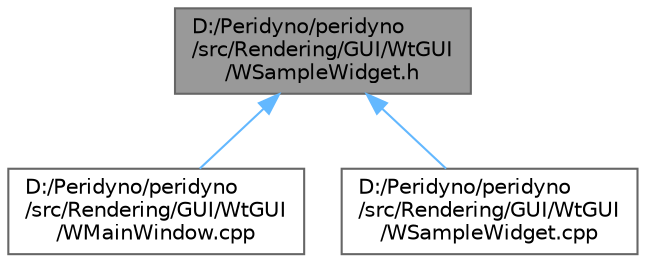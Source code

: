 digraph "D:/Peridyno/peridyno/src/Rendering/GUI/WtGUI/WSampleWidget.h"
{
 // LATEX_PDF_SIZE
  bgcolor="transparent";
  edge [fontname=Helvetica,fontsize=10,labelfontname=Helvetica,labelfontsize=10];
  node [fontname=Helvetica,fontsize=10,shape=box,height=0.2,width=0.4];
  Node1 [id="Node000001",label="D:/Peridyno/peridyno\l/src/Rendering/GUI/WtGUI\l/WSampleWidget.h",height=0.2,width=0.4,color="gray40", fillcolor="grey60", style="filled", fontcolor="black",tooltip=" "];
  Node1 -> Node2 [id="edge1_Node000001_Node000002",dir="back",color="steelblue1",style="solid",tooltip=" "];
  Node2 [id="Node000002",label="D:/Peridyno/peridyno\l/src/Rendering/GUI/WtGUI\l/WMainWindow.cpp",height=0.2,width=0.4,color="grey40", fillcolor="white", style="filled",URL="$_w_main_window_8cpp.html",tooltip=" "];
  Node1 -> Node3 [id="edge2_Node000001_Node000003",dir="back",color="steelblue1",style="solid",tooltip=" "];
  Node3 [id="Node000003",label="D:/Peridyno/peridyno\l/src/Rendering/GUI/WtGUI\l/WSampleWidget.cpp",height=0.2,width=0.4,color="grey40", fillcolor="white", style="filled",URL="$_w_sample_widget_8cpp.html",tooltip=" "];
}
